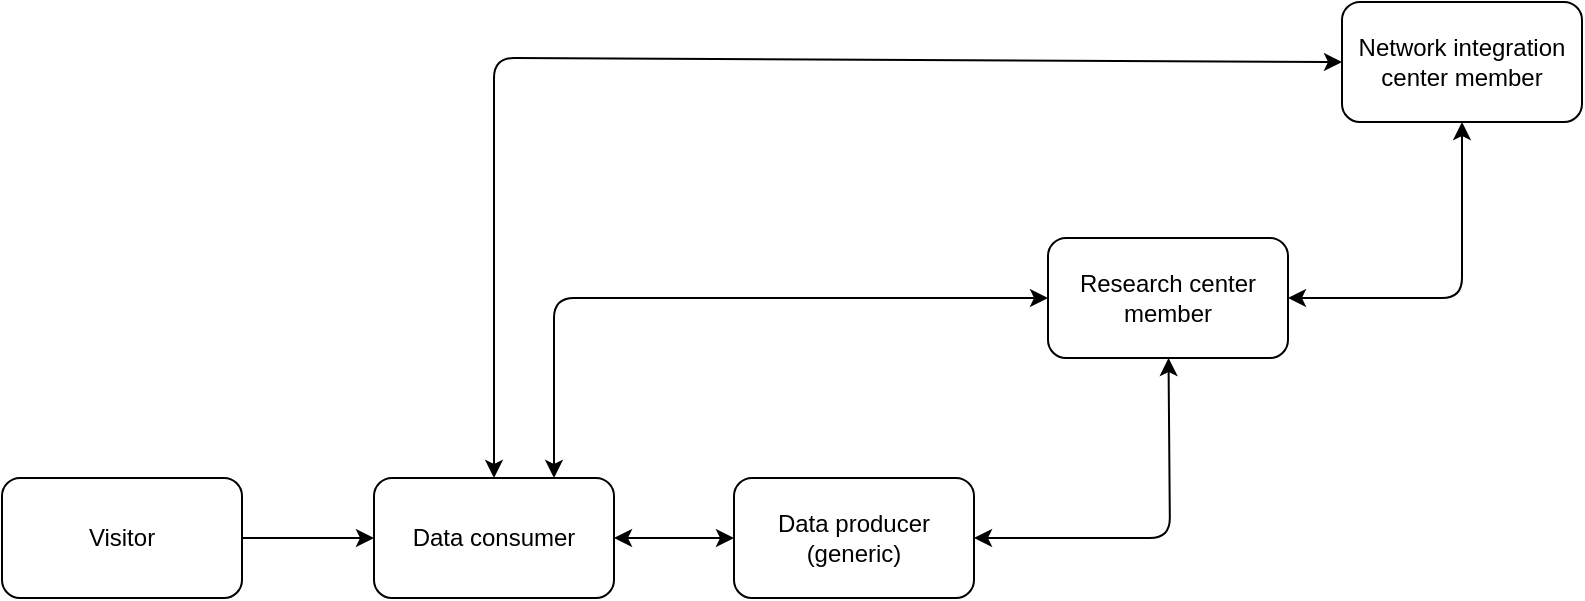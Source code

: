 <mxfile version="14.2.3" type="github">
  <diagram id="prtHgNgQTEPvFCAcTncT" name="Page-1">
    <mxGraphModel dx="1422" dy="800" grid="1" gridSize="10" guides="1" tooltips="1" connect="1" arrows="1" fold="1" page="1" pageScale="1" pageWidth="827" pageHeight="1169" math="0" shadow="0">
      <root>
        <mxCell id="0" />
        <mxCell id="1" parent="0" />
        <mxCell id="BgRHk9iPL6Y_tmHIkgqk-1" value="Visitor" style="rounded=1;whiteSpace=wrap;html=1;" parent="1" vertex="1">
          <mxGeometry x="184" y="290" width="120" height="60" as="geometry" />
        </mxCell>
        <mxCell id="BgRHk9iPL6Y_tmHIkgqk-5" value="Data consumer" style="rounded=1;whiteSpace=wrap;html=1;" parent="1" vertex="1">
          <mxGeometry x="370" y="290" width="120" height="60" as="geometry" />
        </mxCell>
        <mxCell id="BgRHk9iPL6Y_tmHIkgqk-6" value="Data producer (generic)" style="rounded=1;whiteSpace=wrap;html=1;" parent="1" vertex="1">
          <mxGeometry x="550" y="290" width="120" height="60" as="geometry" />
        </mxCell>
        <mxCell id="BgRHk9iPL6Y_tmHIkgqk-7" value="Research center member" style="rounded=1;whiteSpace=wrap;html=1;" parent="1" vertex="1">
          <mxGeometry x="707" y="170" width="120" height="60" as="geometry" />
        </mxCell>
        <mxCell id="BgRHk9iPL6Y_tmHIkgqk-8" value="Network integration center member" style="rounded=1;whiteSpace=wrap;html=1;" parent="1" vertex="1">
          <mxGeometry x="854" y="52" width="120" height="60" as="geometry" />
        </mxCell>
        <mxCell id="BgRHk9iPL6Y_tmHIkgqk-12" value="" style="endArrow=classic;html=1;exitX=1;exitY=0.5;exitDx=0;exitDy=0;" parent="1" source="BgRHk9iPL6Y_tmHIkgqk-1" target="BgRHk9iPL6Y_tmHIkgqk-5" edge="1">
          <mxGeometry width="50" height="50" relative="1" as="geometry">
            <mxPoint x="160" y="350" as="sourcePoint" />
            <mxPoint x="210" y="320" as="targetPoint" />
          </mxGeometry>
        </mxCell>
        <mxCell id="BgRHk9iPL6Y_tmHIkgqk-20" value="" style="endArrow=classic;startArrow=classic;html=1;exitX=1;exitY=0.5;exitDx=0;exitDy=0;" parent="1" source="BgRHk9iPL6Y_tmHIkgqk-5" target="BgRHk9iPL6Y_tmHIkgqk-6" edge="1">
          <mxGeometry width="50" height="50" relative="1" as="geometry">
            <mxPoint x="650" y="470" as="sourcePoint" />
            <mxPoint x="700" y="420" as="targetPoint" />
          </mxGeometry>
        </mxCell>
        <mxCell id="BgRHk9iPL6Y_tmHIkgqk-21" value="" style="endArrow=classic;startArrow=classic;html=1;exitX=1;exitY=0.5;exitDx=0;exitDy=0;" parent="1" source="BgRHk9iPL6Y_tmHIkgqk-6" target="BgRHk9iPL6Y_tmHIkgqk-7" edge="1">
          <mxGeometry width="50" height="50" relative="1" as="geometry">
            <mxPoint x="650" y="350" as="sourcePoint" />
            <mxPoint x="700" y="300" as="targetPoint" />
            <Array as="points">
              <mxPoint x="768" y="320" />
            </Array>
          </mxGeometry>
        </mxCell>
        <mxCell id="BgRHk9iPL6Y_tmHIkgqk-22" value="" style="endArrow=classic;startArrow=classic;html=1;entryX=0.5;entryY=1;entryDx=0;entryDy=0;exitX=1;exitY=0.5;exitDx=0;exitDy=0;" parent="1" source="BgRHk9iPL6Y_tmHIkgqk-7" target="BgRHk9iPL6Y_tmHIkgqk-8" edge="1">
          <mxGeometry width="50" height="50" relative="1" as="geometry">
            <mxPoint x="650" y="470" as="sourcePoint" />
            <mxPoint x="700" y="420" as="targetPoint" />
            <Array as="points">
              <mxPoint x="914" y="200" />
            </Array>
          </mxGeometry>
        </mxCell>
        <mxCell id="BgRHk9iPL6Y_tmHIkgqk-23" value="" style="endArrow=classic;startArrow=classic;html=1;exitX=0.5;exitY=0;exitDx=0;exitDy=0;entryX=0;entryY=0.5;entryDx=0;entryDy=0;" parent="1" source="BgRHk9iPL6Y_tmHIkgqk-5" target="BgRHk9iPL6Y_tmHIkgqk-8" edge="1">
          <mxGeometry width="50" height="50" relative="1" as="geometry">
            <mxPoint x="650" y="470" as="sourcePoint" />
            <mxPoint x="700" y="420" as="targetPoint" />
            <Array as="points">
              <mxPoint x="430" y="80" />
            </Array>
          </mxGeometry>
        </mxCell>
        <mxCell id="BgRHk9iPL6Y_tmHIkgqk-24" value="" style="endArrow=classic;startArrow=classic;html=1;entryX=0;entryY=0.5;entryDx=0;entryDy=0;exitX=0.75;exitY=0;exitDx=0;exitDy=0;" parent="1" source="BgRHk9iPL6Y_tmHIkgqk-5" target="BgRHk9iPL6Y_tmHIkgqk-7" edge="1">
          <mxGeometry width="50" height="50" relative="1" as="geometry">
            <mxPoint x="650" y="470" as="sourcePoint" />
            <mxPoint x="700" y="420" as="targetPoint" />
            <Array as="points">
              <mxPoint x="460" y="200" />
            </Array>
          </mxGeometry>
        </mxCell>
      </root>
    </mxGraphModel>
  </diagram>
</mxfile>
